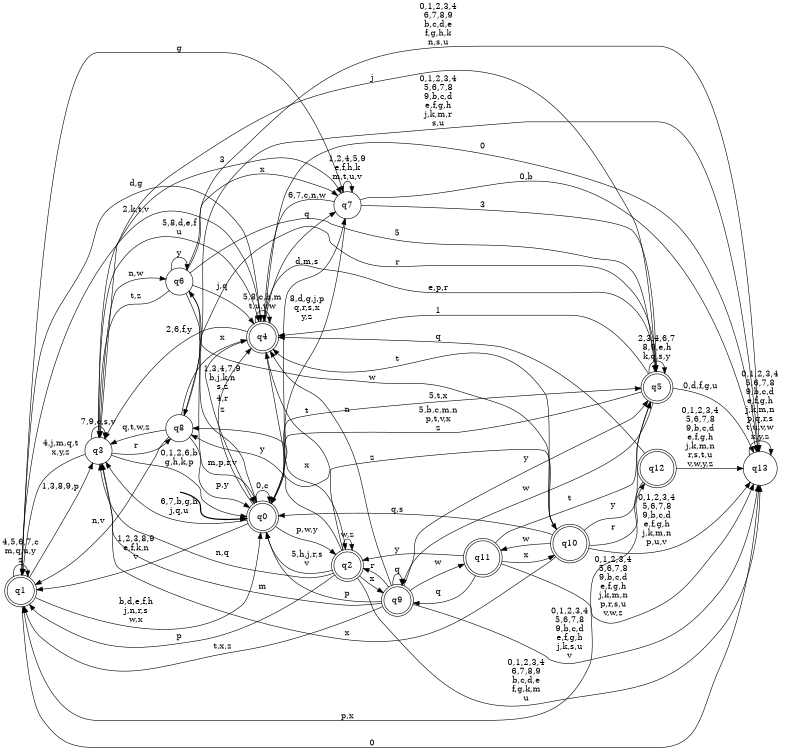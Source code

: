 digraph BlueStar {
__start0 [style = invis, shape = none, label = "", width = 0, height = 0];

rankdir=LR;
size="8,5";

s0 [style="rounded,filled", color="black", fillcolor="white" shape="doublecircle", label="q0"];
s1 [style="rounded,filled", color="black", fillcolor="white" shape="doublecircle", label="q1"];
s2 [style="rounded,filled", color="black", fillcolor="white" shape="doublecircle", label="q2"];
s3 [style="filled", color="black", fillcolor="white" shape="circle", label="q3"];
s4 [style="rounded,filled", color="black", fillcolor="white" shape="doublecircle", label="q4"];
s5 [style="rounded,filled", color="black", fillcolor="white" shape="doublecircle", label="q5"];
s6 [style="filled", color="black", fillcolor="white" shape="circle", label="q6"];
s7 [style="filled", color="black", fillcolor="white" shape="circle", label="q7"];
s8 [style="filled", color="black", fillcolor="white" shape="circle", label="q8"];
s9 [style="rounded,filled", color="black", fillcolor="white" shape="doublecircle", label="q9"];
s10 [style="rounded,filled", color="black", fillcolor="white" shape="doublecircle", label="q10"];
s11 [style="rounded,filled", color="black", fillcolor="white" shape="doublecircle", label="q11"];
s12 [style="rounded,filled", color="black", fillcolor="white" shape="doublecircle", label="q12"];
s13 [style="filled", color="black", fillcolor="white" shape="circle", label="q13"];
subgraph cluster_main { 
	graph [pad=".75", ranksep="0.15", nodesep="0.15"];
	 style=invis; 
	__start0 -> s0 [penwidth=2];
}
s0 -> s0 [label="0,c"];
s0 -> s1 [label="1,2,3,8,9\ne,f,k,n\nv"];
s0 -> s2 [label="p,w,y"];
s0 -> s3 [label="6,7,b,g,h\nj,q,u"];
s0 -> s4 [label="4,r"];
s0 -> s5 [label="5,t,x"];
s0 -> s6 [label="z"];
s0 -> s7 [label="d,m,s"];
s1 -> s0 [label="b,d,e,f,h\nj,n,r,s\nw,x"];
s1 -> s1 [label="4,5,6,7,c\nm,q,u,y\nz"];
s1 -> s3 [label="1,3,8,9,p"];
s1 -> s4 [label="2,k,t,v"];
s1 -> s7 [label="g"];
s1 -> s13 [label="0"];
s2 -> s0 [label="5,h,j,r,s\nv"];
s2 -> s1 [label="p"];
s2 -> s2 [label="w,z"];
s2 -> s3 [label="n,q"];
s2 -> s4 [label="t"];
s2 -> s8 [label="y"];
s2 -> s9 [label="x"];
s2 -> s13 [label="0,1,2,3,4\n6,7,8,9\nb,c,d,e\nf,g,k,m\nu"];
s3 -> s0 [label="0,1,2,6,b\ng,h,k,p"];
s3 -> s1 [label="4,j,m,q,t\nx,y,z"];
s3 -> s3 [label="7,9,c,s,v"];
s3 -> s4 [label="5,8,d,e,f\nu"];
s3 -> s6 [label="n,w"];
s3 -> s7 [label="3"];
s3 -> s8 [label="r"];
s4 -> s0 [label="1,3,4,7,9\nb,j,k,n\ns,z"];
s4 -> s1 [label="d,g"];
s4 -> s2 [label="x"];
s4 -> s3 [label="2,6,f,y"];
s4 -> s4 [label="5,8,c,h,m\nt,u,v,w"];
s4 -> s5 [label="e,p,r"];
s4 -> s7 [label="q"];
s4 -> s13 [label="0"];
s5 -> s0 [label="5,b,c,m,n\np,t,v,x\nz"];
s5 -> s3 [label="j"];
s5 -> s4 [label="1"];
s5 -> s5 [label="2,3,4,6,7\n8,9,e,h\nk,q,s,y"];
s5 -> s8 [label="r"];
s5 -> s9 [label="w"];
s5 -> s13 [label="0,d,f,g,u"];
s6 -> s0 [label="m,p,r,v"];
s6 -> s3 [label="t,z"];
s6 -> s4 [label="j,q"];
s6 -> s5 [label="5"];
s6 -> s6 [label="y"];
s6 -> s7 [label="x"];
s6 -> s10 [label="w"];
s6 -> s13 [label="0,1,2,3,4\n6,7,8,9\nb,c,d,e\nf,g,h,k\nn,s,u"];
s7 -> s0 [label="8,d,g,j,p\nq,r,s,x\ny,z"];
s7 -> s4 [label="6,7,c,n,w"];
s7 -> s5 [label="3"];
s7 -> s7 [label="1,2,4,5,9\ne,f,h,k\nm,t,u,v"];
s7 -> s13 [label="0,b"];
s8 -> s0 [label="p,y"];
s8 -> s1 [label="n,v"];
s8 -> s3 [label="q,t,w,z"];
s8 -> s4 [label="x"];
s8 -> s13 [label="0,1,2,3,4\n5,6,7,8\n9,b,c,d\ne,f,g,h\nj,k,m,r\ns,u"];
s9 -> s0 [label="p"];
s9 -> s1 [label="t,x,z"];
s9 -> s2 [label="r"];
s9 -> s3 [label="m"];
s9 -> s4 [label="n"];
s9 -> s5 [label="y"];
s9 -> s9 [label="q"];
s9 -> s11 [label="w"];
s9 -> s13 [label="0,1,2,3,4\n5,6,7,8\n9,b,c,d\ne,f,g,h\nj,k,s,u\nv"];
s10 -> s0 [label="q,s"];
s10 -> s3 [label="x"];
s10 -> s4 [label="t"];
s10 -> s5 [label="y"];
s10 -> s8 [label="z"];
s10 -> s11 [label="w"];
s10 -> s12 [label="r"];
s10 -> s13 [label="0,1,2,3,4\n5,6,7,8\n9,b,c,d\ne,f,g,h\nj,k,m,n\np,u,v"];
s11 -> s2 [label="y"];
s11 -> s5 [label="t"];
s11 -> s9 [label="q"];
s11 -> s10 [label="x"];
s11 -> s13 [label="0,1,2,3,4\n5,6,7,8\n9,b,c,d\ne,f,g,h\nj,k,m,n\np,r,s,u\nv,w,z"];
s12 -> s1 [label="p,x"];
s12 -> s4 [label="q"];
s12 -> s13 [label="0,1,2,3,4\n5,6,7,8\n9,b,c,d\ne,f,g,h\nj,k,m,n\nr,s,t,u\nv,w,y,z"];
s13 -> s13 [label="0,1,2,3,4\n5,6,7,8\n9,b,c,d\ne,f,g,h\nj,k,m,n\np,q,r,s\nt,u,v,w\nx,y,z"];

}